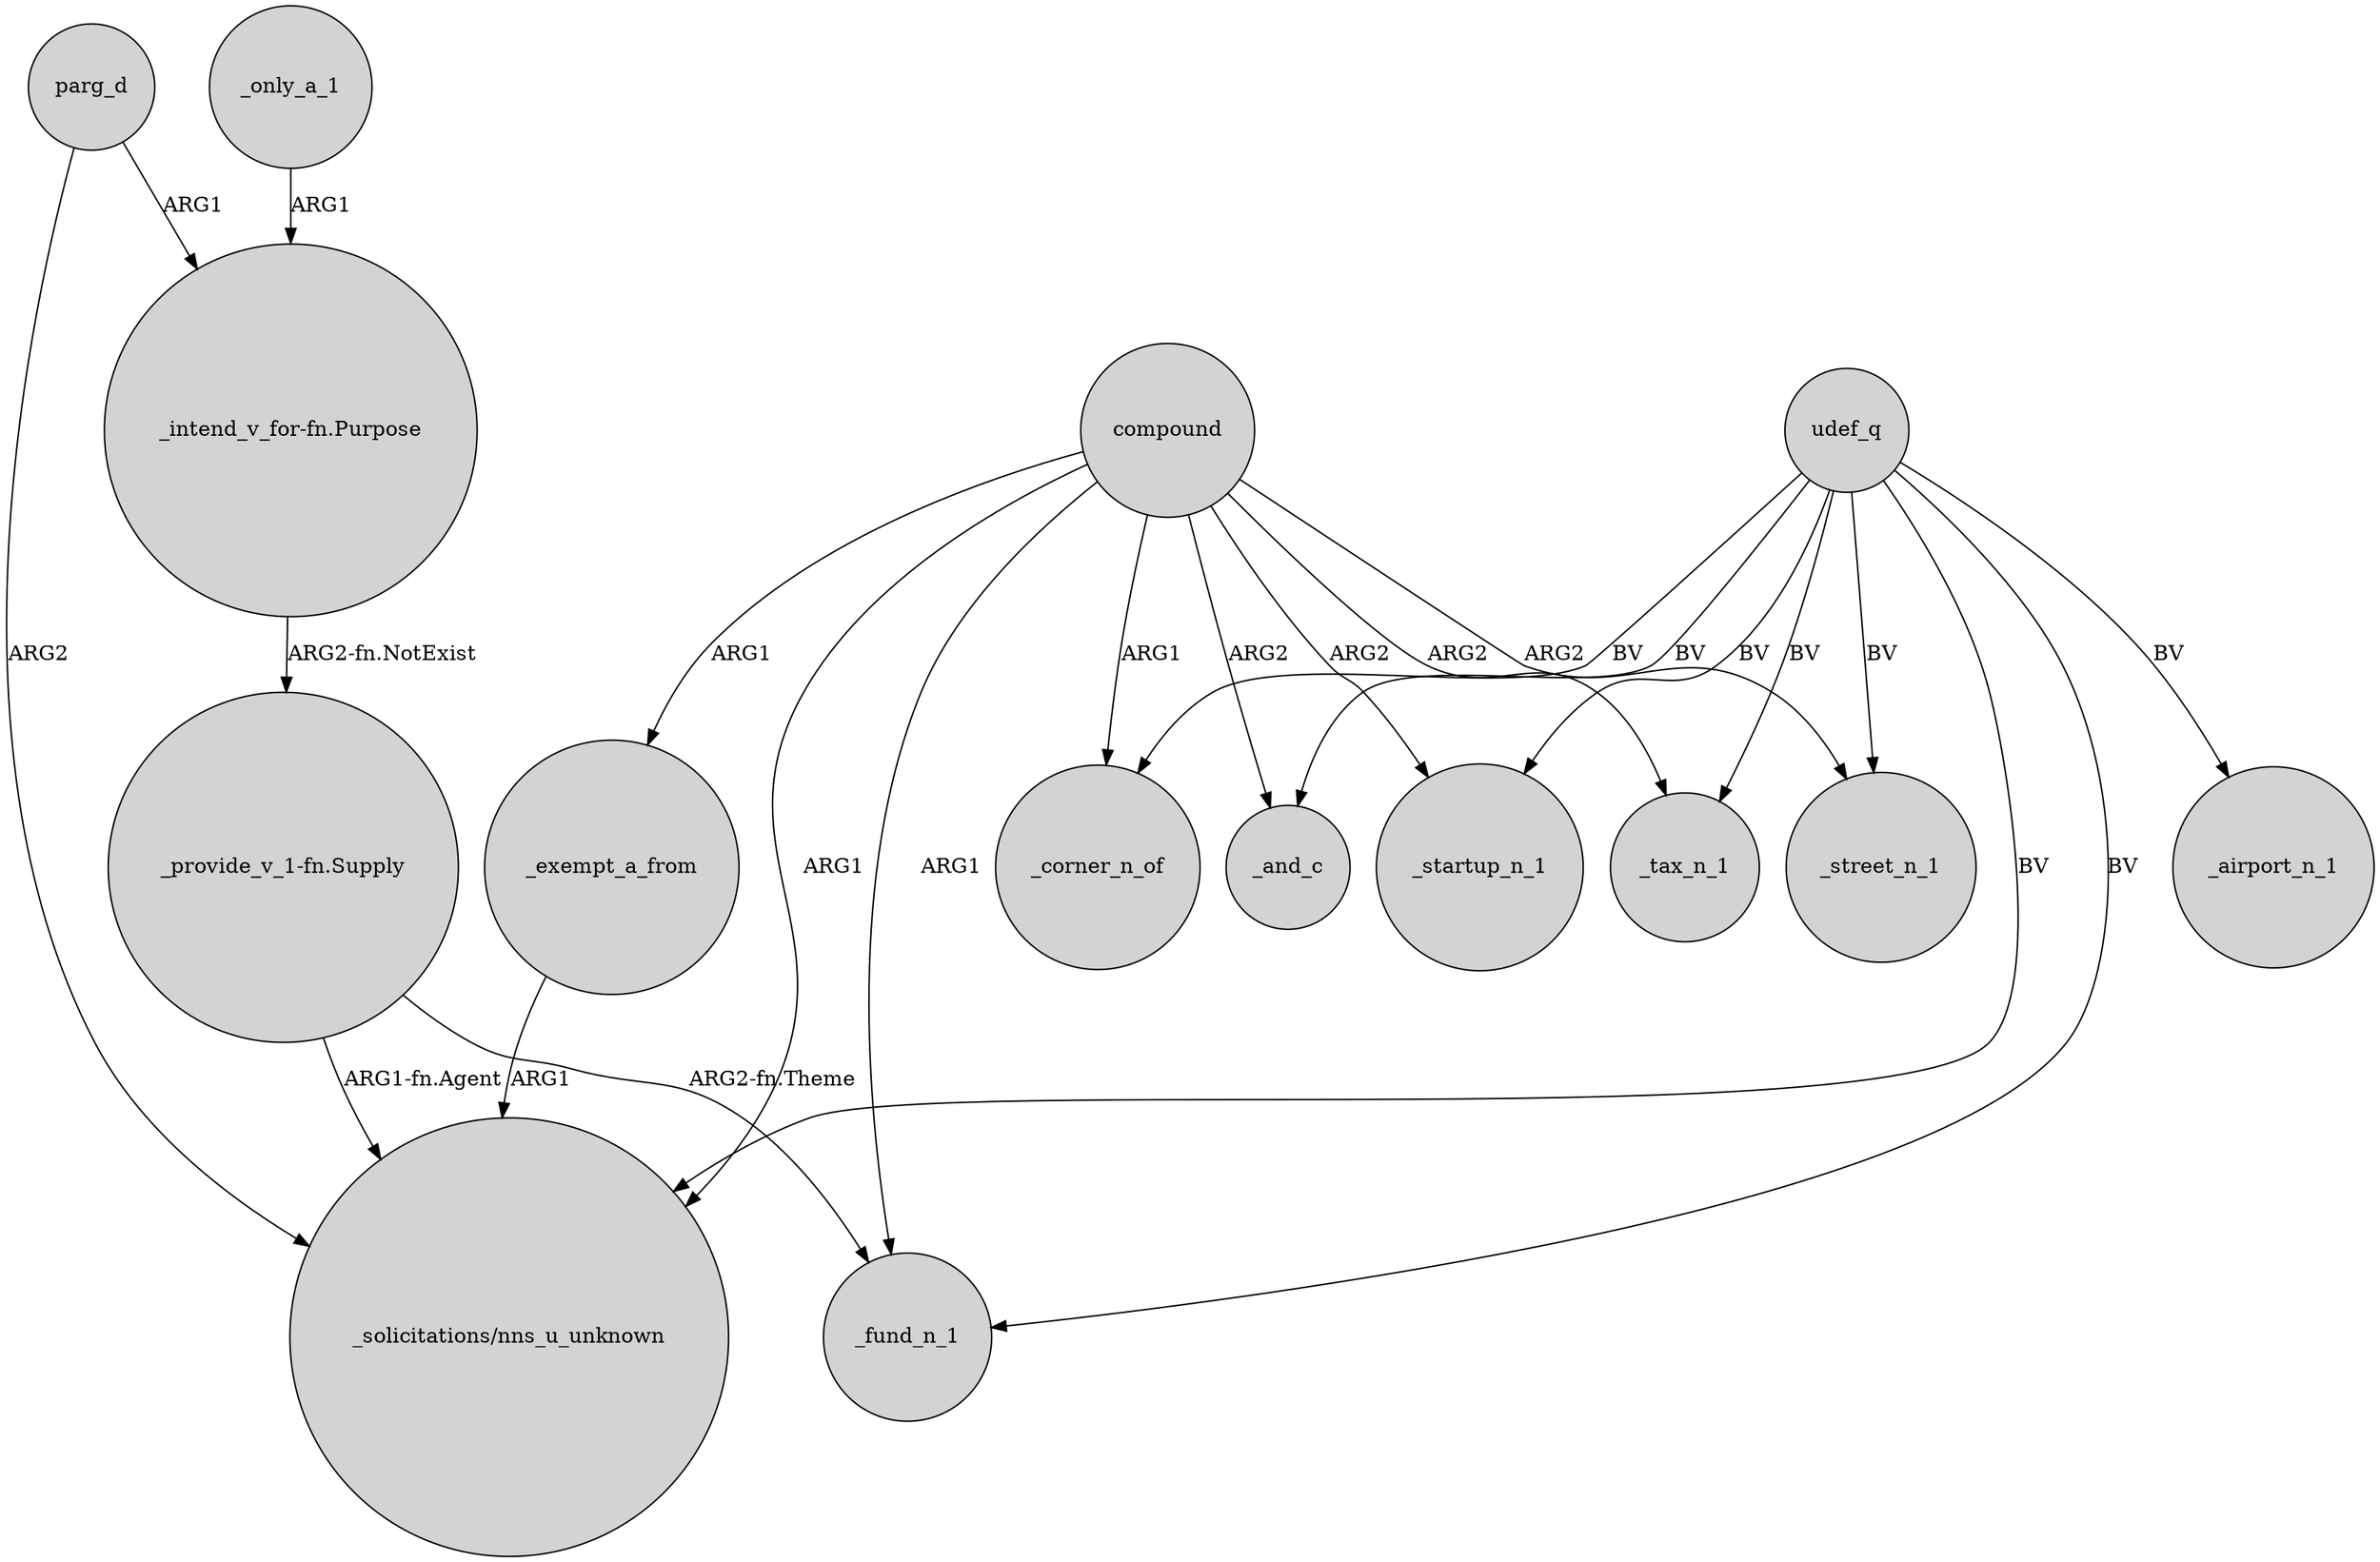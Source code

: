 digraph {
	node [shape=circle style=filled]
	_exempt_a_from -> "_solicitations/nns_u_unknown" [label=ARG1]
	udef_q -> _street_n_1 [label=BV]
	compound -> "_solicitations/nns_u_unknown" [label=ARG1]
	"_intend_v_for-fn.Purpose" -> "_provide_v_1-fn.Supply" [label="ARG2-fn.NotExist"]
	udef_q -> _corner_n_of [label=BV]
	compound -> _corner_n_of [label=ARG1]
	"_provide_v_1-fn.Supply" -> _fund_n_1 [label="ARG2-fn.Theme"]
	_only_a_1 -> "_intend_v_for-fn.Purpose" [label=ARG1]
	udef_q -> _airport_n_1 [label=BV]
	udef_q -> _tax_n_1 [label=BV]
	parg_d -> "_intend_v_for-fn.Purpose" [label=ARG1]
	compound -> _and_c [label=ARG2]
	udef_q -> "_solicitations/nns_u_unknown" [label=BV]
	parg_d -> "_solicitations/nns_u_unknown" [label=ARG2]
	compound -> _startup_n_1 [label=ARG2]
	compound -> _street_n_1 [label=ARG2]
	"_provide_v_1-fn.Supply" -> "_solicitations/nns_u_unknown" [label="ARG1-fn.Agent"]
	udef_q -> _fund_n_1 [label=BV]
	compound -> _exempt_a_from [label=ARG1]
	udef_q -> _startup_n_1 [label=BV]
	compound -> _tax_n_1 [label=ARG2]
	udef_q -> _and_c [label=BV]
	compound -> _fund_n_1 [label=ARG1]
}
